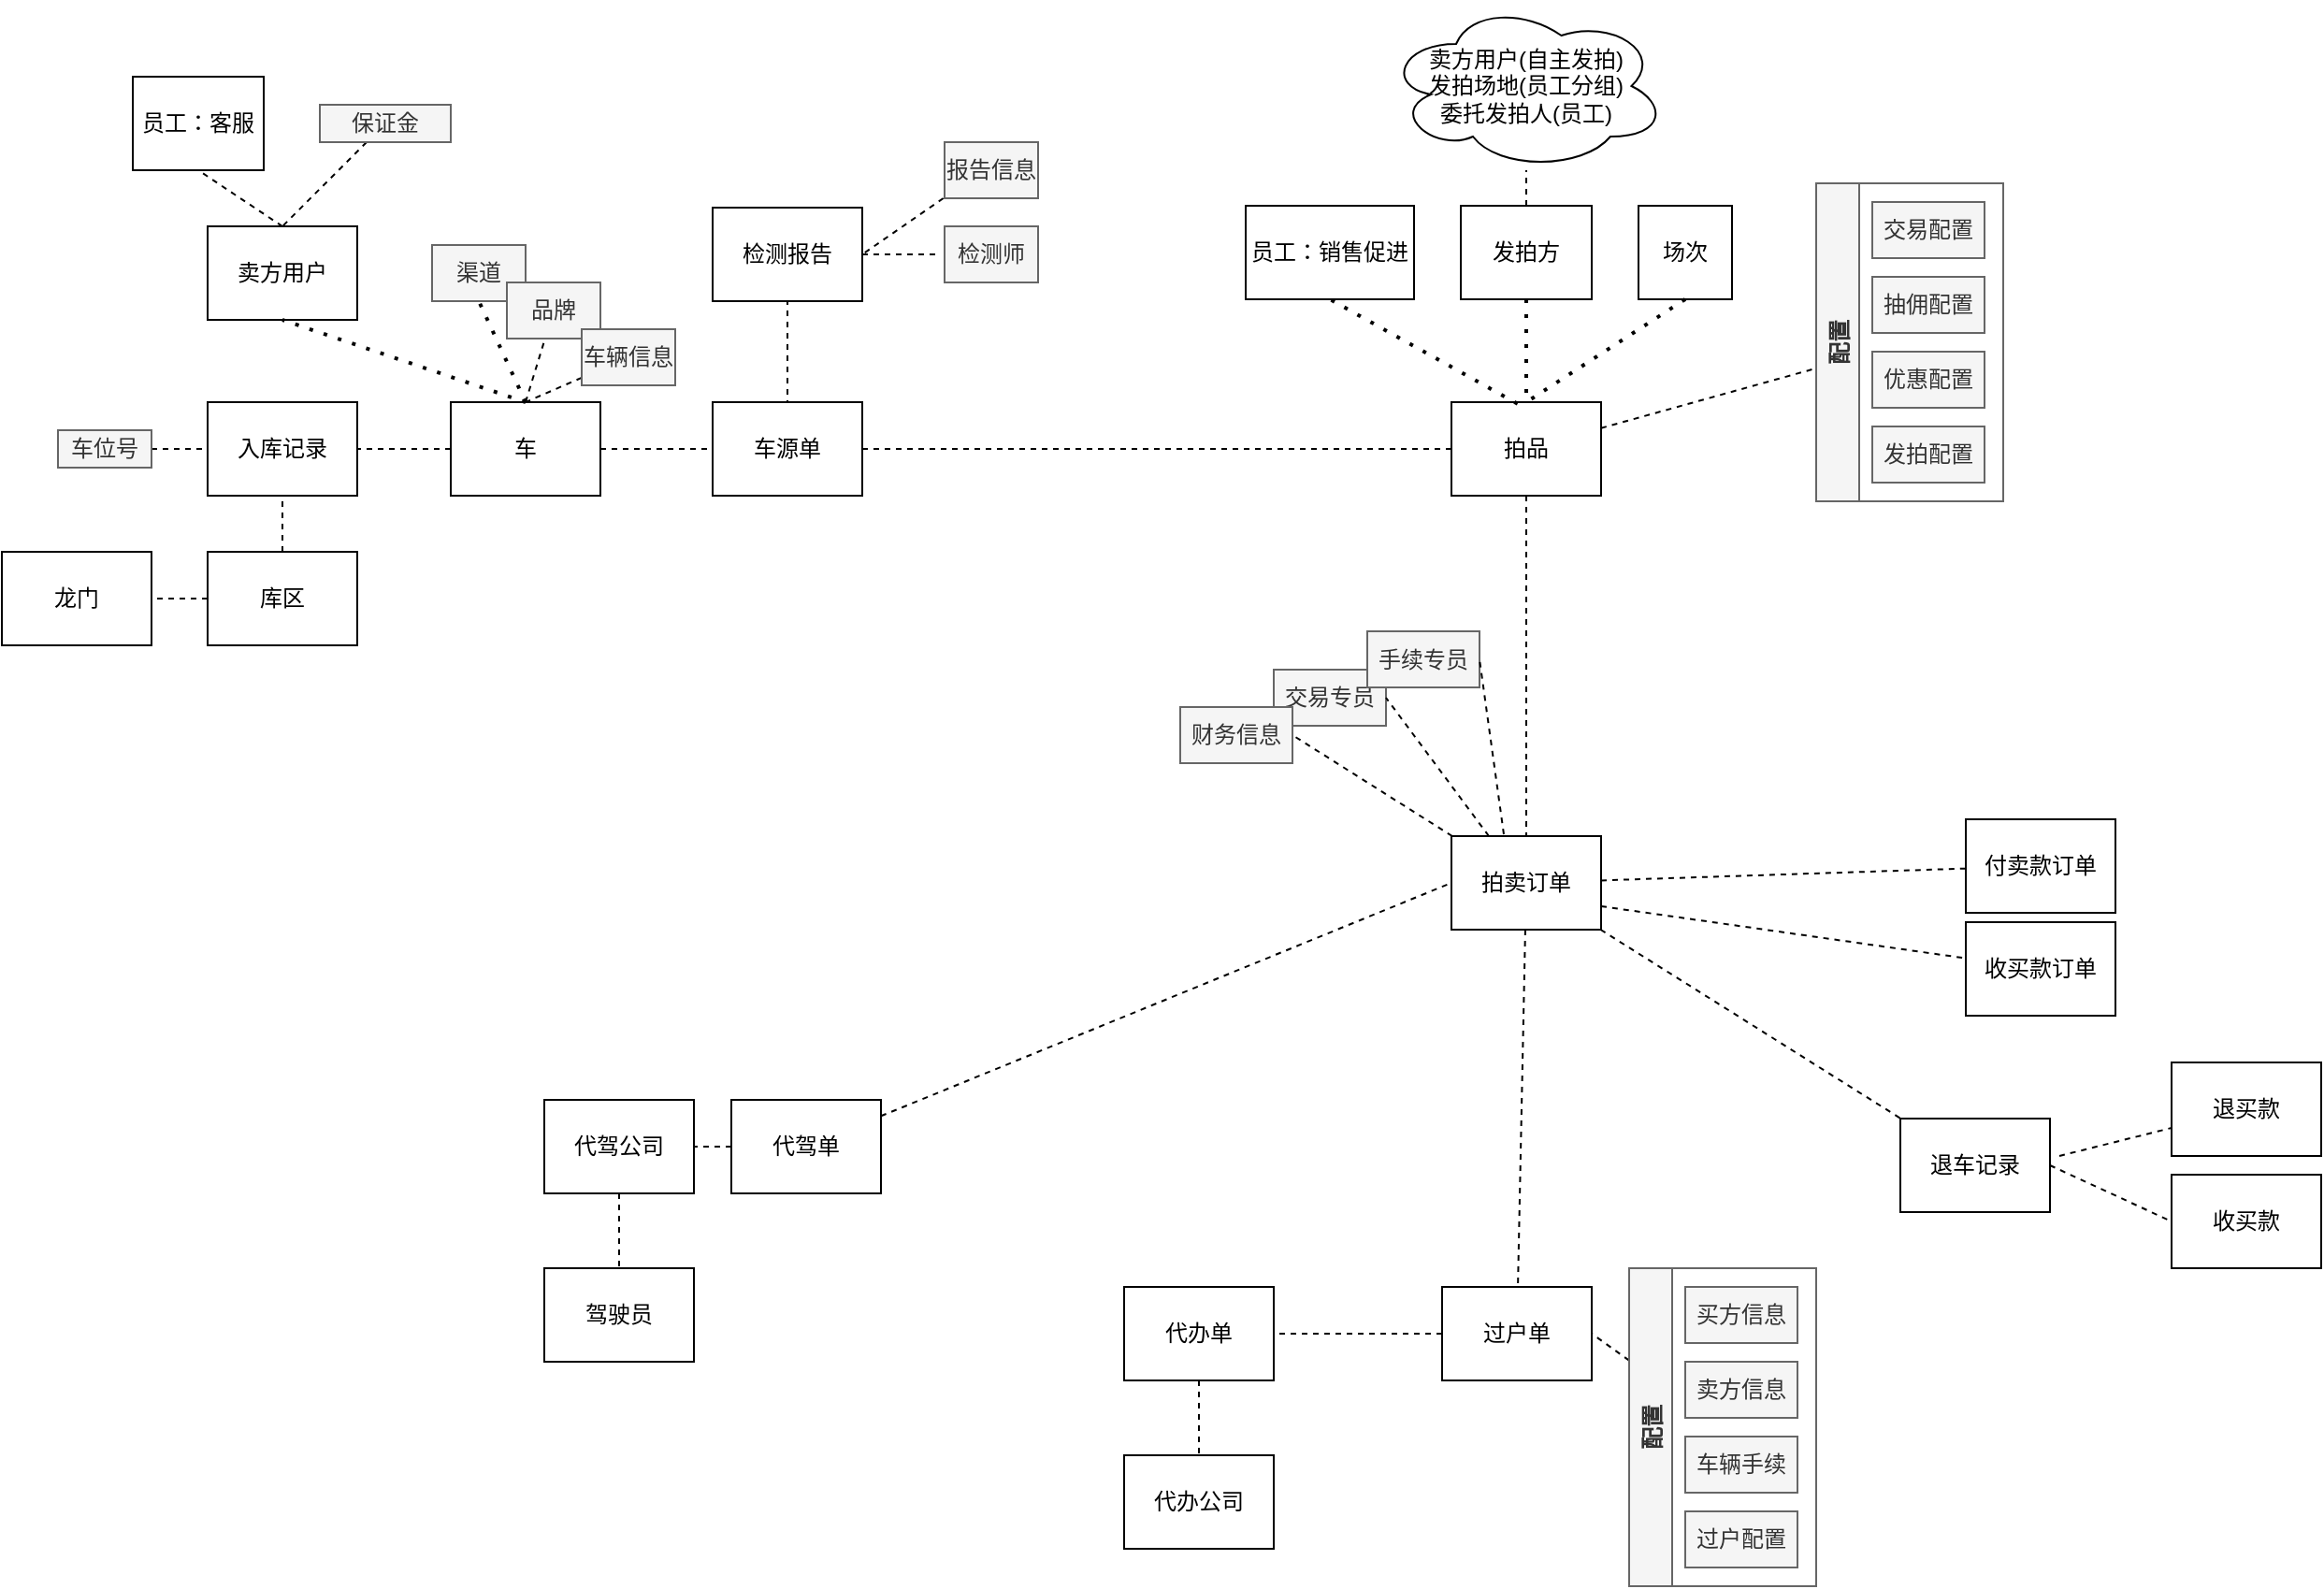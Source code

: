 <mxfile version="20.5.1" type="github" pages="2">
  <diagram id="MZgstgEHI41wEJuQShlg" name="v1">
    <mxGraphModel dx="2276" dy="1851" grid="1" gridSize="10" guides="1" tooltips="1" connect="1" arrows="1" fold="1" page="1" pageScale="1" pageWidth="850" pageHeight="1100" math="0" shadow="0">
      <root>
        <mxCell id="0" />
        <mxCell id="1" parent="0" />
        <mxCell id="3LmB61HGwC5Z7TOtdOWk-12" value="" style="edgeStyle=none;rounded=0;orthogonalLoop=1;jettySize=auto;html=1;dashed=1;endArrow=none;endFill=0;elbow=vertical;exitX=0.5;exitY=0;exitDx=0;exitDy=0;" parent="1" source="3LmB61HGwC5Z7TOtdOWk-1" target="3LmB61HGwC5Z7TOtdOWk-11" edge="1">
          <mxGeometry relative="1" as="geometry" />
        </mxCell>
        <mxCell id="3LmB61HGwC5Z7TOtdOWk-14" value="" style="edgeStyle=none;rounded=0;orthogonalLoop=1;jettySize=auto;html=1;dashed=1;endArrow=none;endFill=0;elbow=vertical;" parent="1" source="3LmB61HGwC5Z7TOtdOWk-1" target="3LmB61HGwC5Z7TOtdOWk-13" edge="1">
          <mxGeometry relative="1" as="geometry">
            <mxPoint x="-447.5" y="-828" as="targetPoint" />
          </mxGeometry>
        </mxCell>
        <mxCell id="IVeoa1xACLUWnAE98Y7i-79" style="edgeStyle=none;rounded=0;orthogonalLoop=1;jettySize=auto;html=1;entryX=1;entryY=0.5;entryDx=0;entryDy=0;dashed=1;endArrow=none;endFill=0;elbow=vertical;" parent="1" source="3LmB61HGwC5Z7TOtdOWk-1" target="IVeoa1xACLUWnAE98Y7i-69" edge="1">
          <mxGeometry relative="1" as="geometry" />
        </mxCell>
        <mxCell id="3LmB61HGwC5Z7TOtdOWk-1" value="车" style="rounded=0;whiteSpace=wrap;html=1;" parent="1" vertex="1">
          <mxGeometry x="-570" y="-853" width="80" height="50" as="geometry" />
        </mxCell>
        <mxCell id="3LmB61HGwC5Z7TOtdOWk-9" value="" style="rounded=0;orthogonalLoop=1;jettySize=auto;html=1;elbow=vertical;endArrow=none;endFill=0;dashed=1;exitX=0.5;exitY=0;exitDx=0;exitDy=0;entryX=0.5;entryY=1;entryDx=0;entryDy=0;" parent="1" source="3LmB61HGwC5Z7TOtdOWk-4" target="3LmB61HGwC5Z7TOtdOWk-8" edge="1">
          <mxGeometry relative="1" as="geometry" />
        </mxCell>
        <mxCell id="3LmB61HGwC5Z7TOtdOWk-4" value="卖方用户" style="rounded=0;whiteSpace=wrap;html=1;" parent="1" vertex="1">
          <mxGeometry x="-700" y="-947" width="80" height="50" as="geometry" />
        </mxCell>
        <mxCell id="3LmB61HGwC5Z7TOtdOWk-5" value="渠道" style="rounded=0;whiteSpace=wrap;html=1;fillColor=#f5f5f5;fontColor=#333333;strokeColor=#666666;" parent="1" vertex="1">
          <mxGeometry x="-580" y="-937" width="50" height="30" as="geometry" />
        </mxCell>
        <mxCell id="3LmB61HGwC5Z7TOtdOWk-6" value="" style="endArrow=none;dashed=1;html=1;dashPattern=1 3;strokeWidth=2;rounded=0;entryX=0.5;entryY=1;entryDx=0;entryDy=0;exitX=0.5;exitY=0;exitDx=0;exitDy=0;" parent="1" source="3LmB61HGwC5Z7TOtdOWk-1" target="3LmB61HGwC5Z7TOtdOWk-4" edge="1">
          <mxGeometry width="50" height="50" relative="1" as="geometry">
            <mxPoint x="-540" y="-827" as="sourcePoint" />
            <mxPoint x="-530" y="-867" as="targetPoint" />
          </mxGeometry>
        </mxCell>
        <mxCell id="3LmB61HGwC5Z7TOtdOWk-7" value="" style="endArrow=none;dashed=1;html=1;dashPattern=1 3;strokeWidth=2;rounded=0;entryX=0.5;entryY=1;entryDx=0;entryDy=0;exitX=0.5;exitY=0;exitDx=0;exitDy=0;" parent="1" source="3LmB61HGwC5Z7TOtdOWk-1" target="3LmB61HGwC5Z7TOtdOWk-5" edge="1">
          <mxGeometry width="50" height="50" relative="1" as="geometry">
            <mxPoint x="-533.571" y="-807" as="sourcePoint" />
            <mxPoint x="-555" y="-857" as="targetPoint" />
          </mxGeometry>
        </mxCell>
        <mxCell id="3LmB61HGwC5Z7TOtdOWk-8" value="员工：客服" style="rounded=0;whiteSpace=wrap;html=1;" parent="1" vertex="1">
          <mxGeometry x="-740" y="-1027" width="70" height="50" as="geometry" />
        </mxCell>
        <mxCell id="3LmB61HGwC5Z7TOtdOWk-11" value="品牌" style="rounded=0;whiteSpace=wrap;html=1;fillColor=#f5f5f5;fontColor=#333333;strokeColor=#666666;" parent="1" vertex="1">
          <mxGeometry x="-540" y="-917" width="50" height="30" as="geometry" />
        </mxCell>
        <mxCell id="IVeoa1xACLUWnAE98Y7i-3" style="edgeStyle=none;rounded=0;orthogonalLoop=1;jettySize=auto;html=1;exitX=0.5;exitY=1;exitDx=0;exitDy=0;dashed=1;endArrow=none;endFill=0;elbow=vertical;" parent="1" source="3LmB61HGwC5Z7TOtdOWk-13" target="IVeoa1xACLUWnAE98Y7i-2" edge="1">
          <mxGeometry relative="1" as="geometry" />
        </mxCell>
        <mxCell id="3LmB61HGwC5Z7TOtdOWk-13" value="车源单" style="whiteSpace=wrap;html=1;rounded=0;" parent="1" vertex="1">
          <mxGeometry x="-430" y="-853" width="80" height="50" as="geometry" />
        </mxCell>
        <mxCell id="IVeoa1xACLUWnAE98Y7i-8" value="" style="edgeStyle=none;rounded=0;orthogonalLoop=1;jettySize=auto;html=1;dashed=1;endArrow=none;endFill=0;elbow=vertical;" parent="1" source="IVeoa1xACLUWnAE98Y7i-2" edge="1">
          <mxGeometry relative="1" as="geometry">
            <mxPoint x="-310" y="-932" as="targetPoint" />
          </mxGeometry>
        </mxCell>
        <mxCell id="IVeoa1xACLUWnAE98Y7i-2" value="检测报告" style="rounded=0;whiteSpace=wrap;html=1;" parent="1" vertex="1">
          <mxGeometry x="-430" y="-957" width="80" height="50" as="geometry" />
        </mxCell>
        <mxCell id="IVeoa1xACLUWnAE98Y7i-7" value="检测师" style="rounded=0;whiteSpace=wrap;html=1;fillColor=#f5f5f5;fontColor=#333333;strokeColor=#666666;" parent="1" vertex="1">
          <mxGeometry x="-306" y="-947" width="50" height="30" as="geometry" />
        </mxCell>
        <mxCell id="IVeoa1xACLUWnAE98Y7i-27" style="edgeStyle=none;rounded=0;orthogonalLoop=1;jettySize=auto;html=1;dashed=1;endArrow=none;endFill=0;elbow=vertical;" parent="1" source="IVeoa1xACLUWnAE98Y7i-9" target="IVeoa1xACLUWnAE98Y7i-22" edge="1">
          <mxGeometry relative="1" as="geometry" />
        </mxCell>
        <mxCell id="IVeoa1xACLUWnAE98Y7i-35" value="" style="edgeStyle=none;rounded=0;orthogonalLoop=1;jettySize=auto;html=1;dashed=1;endArrow=none;endFill=0;elbow=vertical;" parent="1" source="IVeoa1xACLUWnAE98Y7i-9" target="IVeoa1xACLUWnAE98Y7i-28" edge="1">
          <mxGeometry relative="1" as="geometry" />
        </mxCell>
        <mxCell id="VSUDqif1kfy4bx-JaxdG-1" style="edgeStyle=none;rounded=0;orthogonalLoop=1;jettySize=auto;html=1;entryX=1;entryY=0.5;entryDx=0;entryDy=0;dashed=1;endArrow=none;endFill=0;elbow=vertical;" parent="1" source="IVeoa1xACLUWnAE98Y7i-9" target="3LmB61HGwC5Z7TOtdOWk-13" edge="1">
          <mxGeometry relative="1" as="geometry" />
        </mxCell>
        <mxCell id="IVeoa1xACLUWnAE98Y7i-9" value="拍品" style="whiteSpace=wrap;html=1;rounded=0;" parent="1" vertex="1">
          <mxGeometry x="-35" y="-853" width="80" height="50" as="geometry" />
        </mxCell>
        <mxCell id="IVeoa1xACLUWnAE98Y7i-11" value="员工：销售促进" style="rounded=0;whiteSpace=wrap;html=1;" parent="1" vertex="1">
          <mxGeometry x="-145" y="-958" width="90" height="50" as="geometry" />
        </mxCell>
        <mxCell id="IVeoa1xACLUWnAE98Y7i-13" value="" style="endArrow=none;dashed=1;html=1;dashPattern=1 3;strokeWidth=2;rounded=0;entryX=0.5;entryY=1;entryDx=0;entryDy=0;exitX=0.442;exitY=0.017;exitDx=0;exitDy=0;exitPerimeter=0;" parent="1" source="IVeoa1xACLUWnAE98Y7i-9" target="IVeoa1xACLUWnAE98Y7i-11" edge="1">
          <mxGeometry width="50" height="50" relative="1" as="geometry">
            <mxPoint x="-90" y="-868" as="sourcePoint" />
            <mxPoint x="-55" y="-918" as="targetPoint" />
          </mxGeometry>
        </mxCell>
        <mxCell id="IVeoa1xACLUWnAE98Y7i-15" value="" style="endArrow=none;dashed=1;html=1;dashPattern=1 3;strokeWidth=2;rounded=0;entryX=0.5;entryY=0;entryDx=0;entryDy=0;exitX=0.5;exitY=1;exitDx=0;exitDy=0;" parent="1" source="IVeoa1xACLUWnAE98Y7i-17" target="IVeoa1xACLUWnAE98Y7i-9" edge="1">
          <mxGeometry width="50" height="50" relative="1" as="geometry">
            <mxPoint x="95" y="-903" as="sourcePoint" />
            <mxPoint x="-80" y="-908" as="targetPoint" />
          </mxGeometry>
        </mxCell>
        <mxCell id="IVeoa1xACLUWnAE98Y7i-19" style="edgeStyle=none;rounded=0;orthogonalLoop=1;jettySize=auto;html=1;dashed=1;endArrow=none;endFill=0;elbow=vertical;" parent="1" source="IVeoa1xACLUWnAE98Y7i-17" target="IVeoa1xACLUWnAE98Y7i-18" edge="1">
          <mxGeometry relative="1" as="geometry">
            <mxPoint x="5" y="-968" as="targetPoint" />
          </mxGeometry>
        </mxCell>
        <mxCell id="IVeoa1xACLUWnAE98Y7i-17" value="发拍方" style="rounded=0;whiteSpace=wrap;html=1;" parent="1" vertex="1">
          <mxGeometry x="-30" y="-958" width="70" height="50" as="geometry" />
        </mxCell>
        <mxCell id="IVeoa1xACLUWnAE98Y7i-18" value="&lt;div&gt;卖方用户(自主发拍)&lt;/div&gt;&lt;div&gt;发拍场地(员工分组)&lt;/div&gt;&lt;div&gt;委托发拍人(员工)&lt;br&gt;&lt;/div&gt;" style="ellipse;shape=cloud;whiteSpace=wrap;html=1;" parent="1" vertex="1">
          <mxGeometry x="-70" y="-1067" width="150" height="90" as="geometry" />
        </mxCell>
        <mxCell id="IVeoa1xACLUWnAE98Y7i-20" value="场次" style="rounded=0;whiteSpace=wrap;html=1;" parent="1" vertex="1">
          <mxGeometry x="65" y="-958" width="50" height="50" as="geometry" />
        </mxCell>
        <mxCell id="IVeoa1xACLUWnAE98Y7i-21" value="" style="endArrow=none;dashed=1;html=1;dashPattern=1 3;strokeWidth=2;rounded=0;entryX=0.5;entryY=0;entryDx=0;entryDy=0;exitX=0.5;exitY=1;exitDx=0;exitDy=0;" parent="1" source="IVeoa1xACLUWnAE98Y7i-20" target="IVeoa1xACLUWnAE98Y7i-9" edge="1">
          <mxGeometry width="50" height="50" relative="1" as="geometry">
            <mxPoint x="15" y="-908" as="sourcePoint" />
            <mxPoint x="15" y="-858" as="targetPoint" />
          </mxGeometry>
        </mxCell>
        <mxCell id="IVeoa1xACLUWnAE98Y7i-22" value="配置" style="swimlane;horizontal=0;fillColor=#f5f5f5;fontColor=#333333;strokeColor=#666666;" parent="1" vertex="1">
          <mxGeometry x="160" y="-970" width="100" height="170" as="geometry" />
        </mxCell>
        <mxCell id="IVeoa1xACLUWnAE98Y7i-24" value="交易配置" style="whiteSpace=wrap;html=1;fillColor=#f5f5f5;fontColor=#333333;strokeColor=#666666;" parent="IVeoa1xACLUWnAE98Y7i-22" vertex="1">
          <mxGeometry x="30" y="10" width="60" height="30" as="geometry" />
        </mxCell>
        <mxCell id="IVeoa1xACLUWnAE98Y7i-25" value="抽佣配置" style="whiteSpace=wrap;html=1;fillColor=#f5f5f5;fontColor=#333333;strokeColor=#666666;" parent="IVeoa1xACLUWnAE98Y7i-22" vertex="1">
          <mxGeometry x="30" y="50" width="60" height="30" as="geometry" />
        </mxCell>
        <mxCell id="IVeoa1xACLUWnAE98Y7i-26" value="优惠配置" style="whiteSpace=wrap;html=1;fillColor=#f5f5f5;fontColor=#333333;strokeColor=#666666;" parent="IVeoa1xACLUWnAE98Y7i-22" vertex="1">
          <mxGeometry x="30" y="90" width="60" height="30" as="geometry" />
        </mxCell>
        <mxCell id="IVeoa1xACLUWnAE98Y7i-23" value="发拍配置" style="whiteSpace=wrap;html=1;fillColor=#f5f5f5;fontColor=#333333;strokeColor=#666666;" parent="IVeoa1xACLUWnAE98Y7i-22" vertex="1">
          <mxGeometry x="30" y="130" width="60" height="30" as="geometry" />
        </mxCell>
        <mxCell id="IVeoa1xACLUWnAE98Y7i-39" value="" style="edgeStyle=none;rounded=0;orthogonalLoop=1;jettySize=auto;html=1;dashed=1;endArrow=none;endFill=0;elbow=vertical;exitX=1;exitY=0.75;exitDx=0;exitDy=0;" parent="1" source="IVeoa1xACLUWnAE98Y7i-28" target="IVeoa1xACLUWnAE98Y7i-38" edge="1">
          <mxGeometry relative="1" as="geometry" />
        </mxCell>
        <mxCell id="IVeoa1xACLUWnAE98Y7i-44" style="edgeStyle=none;rounded=0;orthogonalLoop=1;jettySize=auto;html=1;dashed=1;endArrow=none;endFill=0;elbow=vertical;" parent="1" source="IVeoa1xACLUWnAE98Y7i-28" target="IVeoa1xACLUWnAE98Y7i-41" edge="1">
          <mxGeometry relative="1" as="geometry" />
        </mxCell>
        <mxCell id="IVeoa1xACLUWnAE98Y7i-46" value="" style="edgeStyle=none;rounded=0;orthogonalLoop=1;jettySize=auto;html=1;dashed=1;endArrow=none;endFill=0;elbow=vertical;" parent="1" source="IVeoa1xACLUWnAE98Y7i-28" target="IVeoa1xACLUWnAE98Y7i-45" edge="1">
          <mxGeometry relative="1" as="geometry" />
        </mxCell>
        <mxCell id="VSUDqif1kfy4bx-JaxdG-11" value="" style="edgeStyle=none;rounded=0;orthogonalLoop=1;jettySize=auto;html=1;dashed=1;endArrow=none;endFill=0;elbow=vertical;" parent="1" source="IVeoa1xACLUWnAE98Y7i-28" target="VSUDqif1kfy4bx-JaxdG-10" edge="1">
          <mxGeometry relative="1" as="geometry" />
        </mxCell>
        <mxCell id="VSUDqif1kfy4bx-JaxdG-25" style="edgeStyle=none;rounded=0;orthogonalLoop=1;jettySize=auto;html=1;entryX=1;entryY=0.5;entryDx=0;entryDy=0;dashed=1;endArrow=none;endFill=0;elbow=vertical;" parent="1" source="IVeoa1xACLUWnAE98Y7i-28" target="VSUDqif1kfy4bx-JaxdG-24" edge="1">
          <mxGeometry relative="1" as="geometry" />
        </mxCell>
        <mxCell id="IVeoa1xACLUWnAE98Y7i-28" value="拍卖订单" style="whiteSpace=wrap;html=1;rounded=0;" parent="1" vertex="1">
          <mxGeometry x="-35" y="-621" width="80" height="50" as="geometry" />
        </mxCell>
        <mxCell id="IVeoa1xACLUWnAE98Y7i-29" value="交易专员" style="rounded=0;whiteSpace=wrap;html=1;fillColor=#f5f5f5;fontColor=#333333;strokeColor=#666666;" parent="1" vertex="1">
          <mxGeometry x="-130" y="-710" width="60" height="30" as="geometry" />
        </mxCell>
        <mxCell id="IVeoa1xACLUWnAE98Y7i-30" value="手续专员" style="rounded=0;whiteSpace=wrap;html=1;fillColor=#f5f5f5;fontColor=#333333;strokeColor=#666666;" parent="1" vertex="1">
          <mxGeometry x="-80" y="-730.5" width="60" height="30" as="geometry" />
        </mxCell>
        <mxCell id="IVeoa1xACLUWnAE98Y7i-33" style="edgeStyle=none;rounded=0;orthogonalLoop=1;jettySize=auto;html=1;dashed=1;endArrow=none;endFill=0;elbow=vertical;entryX=1;entryY=0.5;entryDx=0;entryDy=0;exitX=0.25;exitY=0;exitDx=0;exitDy=0;" parent="1" source="IVeoa1xACLUWnAE98Y7i-28" target="IVeoa1xACLUWnAE98Y7i-29" edge="1">
          <mxGeometry relative="1" as="geometry">
            <mxPoint x="-110" y="-606.42" as="sourcePoint" />
            <mxPoint x="10" y="-606.42" as="targetPoint" />
          </mxGeometry>
        </mxCell>
        <mxCell id="IVeoa1xACLUWnAE98Y7i-34" style="edgeStyle=none;rounded=0;orthogonalLoop=1;jettySize=auto;html=1;dashed=1;endArrow=none;endFill=0;elbow=vertical;entryX=1;entryY=0.5;entryDx=0;entryDy=0;exitX=0.35;exitY=-0.02;exitDx=0;exitDy=0;exitPerimeter=0;" parent="1" source="IVeoa1xACLUWnAE98Y7i-28" target="IVeoa1xACLUWnAE98Y7i-30" edge="1">
          <mxGeometry relative="1" as="geometry">
            <mxPoint x="5" y="-576" as="sourcePoint" />
            <mxPoint x="25" y="-596" as="targetPoint" />
          </mxGeometry>
        </mxCell>
        <mxCell id="IVeoa1xACLUWnAE98Y7i-38" value="收买款订单" style="whiteSpace=wrap;html=1;rounded=0;" parent="1" vertex="1">
          <mxGeometry x="240" y="-575" width="80" height="50" as="geometry" />
        </mxCell>
        <mxCell id="IVeoa1xACLUWnAE98Y7i-41" value="付卖款订单" style="whiteSpace=wrap;html=1;rounded=0;" parent="1" vertex="1">
          <mxGeometry x="240" y="-630" width="80" height="50" as="geometry" />
        </mxCell>
        <mxCell id="IVeoa1xACLUWnAE98Y7i-43" style="edgeStyle=none;rounded=0;orthogonalLoop=1;jettySize=auto;html=1;entryX=0.5;entryY=0;entryDx=0;entryDy=0;dashed=1;endArrow=none;endFill=0;elbow=vertical;" parent="1" source="IVeoa1xACLUWnAE98Y7i-42" target="3LmB61HGwC5Z7TOtdOWk-4" edge="1">
          <mxGeometry relative="1" as="geometry" />
        </mxCell>
        <mxCell id="IVeoa1xACLUWnAE98Y7i-42" value="保证金" style="rounded=0;whiteSpace=wrap;html=1;fillColor=#f5f5f5;fontColor=#333333;strokeColor=#666666;" parent="1" vertex="1">
          <mxGeometry x="-640" y="-1012" width="70" height="20" as="geometry" />
        </mxCell>
        <mxCell id="IVeoa1xACLUWnAE98Y7i-72" style="edgeStyle=none;rounded=0;orthogonalLoop=1;jettySize=auto;html=1;dashed=1;endArrow=none;endFill=0;elbow=vertical;" parent="1" source="IVeoa1xACLUWnAE98Y7i-45" target="IVeoa1xACLUWnAE98Y7i-71" edge="1">
          <mxGeometry relative="1" as="geometry" />
        </mxCell>
        <mxCell id="IVeoa1xACLUWnAE98Y7i-45" value="过户单" style="whiteSpace=wrap;html=1;rounded=0;" parent="1" vertex="1">
          <mxGeometry x="-40" y="-380" width="80" height="50" as="geometry" />
        </mxCell>
        <mxCell id="IVeoa1xACLUWnAE98Y7i-50" style="edgeStyle=none;rounded=0;orthogonalLoop=1;jettySize=auto;html=1;entryX=1;entryY=0.5;entryDx=0;entryDy=0;dashed=1;endArrow=none;endFill=0;elbow=vertical;" parent="1" source="IVeoa1xACLUWnAE98Y7i-57" target="IVeoa1xACLUWnAE98Y7i-45" edge="1">
          <mxGeometry relative="1" as="geometry">
            <mxPoint x="10" y="-347.5" as="sourcePoint" />
          </mxGeometry>
        </mxCell>
        <mxCell id="IVeoa1xACLUWnAE98Y7i-57" value="配置" style="swimlane;horizontal=0;fillColor=#f5f5f5;fontColor=#333333;strokeColor=#666666;" parent="1" vertex="1">
          <mxGeometry x="60" y="-390" width="100" height="170" as="geometry" />
        </mxCell>
        <mxCell id="IVeoa1xACLUWnAE98Y7i-58" value="买方信息" style="whiteSpace=wrap;html=1;fillColor=#f5f5f5;fontColor=#333333;strokeColor=#666666;" parent="IVeoa1xACLUWnAE98Y7i-57" vertex="1">
          <mxGeometry x="30" y="10" width="60" height="30" as="geometry" />
        </mxCell>
        <mxCell id="IVeoa1xACLUWnAE98Y7i-63" value="卖方信息" style="whiteSpace=wrap;html=1;fillColor=#f5f5f5;fontColor=#333333;strokeColor=#666666;" parent="IVeoa1xACLUWnAE98Y7i-57" vertex="1">
          <mxGeometry x="30" y="50" width="60" height="30" as="geometry" />
        </mxCell>
        <mxCell id="IVeoa1xACLUWnAE98Y7i-64" value="车辆手续" style="whiteSpace=wrap;html=1;fillColor=#f5f5f5;fontColor=#333333;strokeColor=#666666;" parent="IVeoa1xACLUWnAE98Y7i-57" vertex="1">
          <mxGeometry x="30" y="90" width="60" height="30" as="geometry" />
        </mxCell>
        <mxCell id="IVeoa1xACLUWnAE98Y7i-66" value="过户配置" style="whiteSpace=wrap;html=1;fillColor=#f5f5f5;fontColor=#333333;strokeColor=#666666;" parent="IVeoa1xACLUWnAE98Y7i-57" vertex="1">
          <mxGeometry x="30" y="130" width="60" height="30" as="geometry" />
        </mxCell>
        <mxCell id="IVeoa1xACLUWnAE98Y7i-68" style="rounded=0;orthogonalLoop=1;jettySize=auto;html=1;dashed=1;endArrow=none;endFill=0;elbow=vertical;entryX=0;entryY=0.5;entryDx=0;entryDy=0;" parent="1" source="IVeoa1xACLUWnAE98Y7i-67" target="IVeoa1xACLUWnAE98Y7i-28" edge="1">
          <mxGeometry relative="1" as="geometry">
            <mxPoint x="-90" y="-596" as="targetPoint" />
          </mxGeometry>
        </mxCell>
        <mxCell id="IVeoa1xACLUWnAE98Y7i-74" style="edgeStyle=none;rounded=0;orthogonalLoop=1;jettySize=auto;html=1;dashed=1;endArrow=none;endFill=0;elbow=vertical;" parent="1" source="IVeoa1xACLUWnAE98Y7i-67" target="IVeoa1xACLUWnAE98Y7i-73" edge="1">
          <mxGeometry relative="1" as="geometry" />
        </mxCell>
        <mxCell id="IVeoa1xACLUWnAE98Y7i-67" value="代驾单" style="whiteSpace=wrap;html=1;rounded=0;" parent="1" vertex="1">
          <mxGeometry x="-420" y="-480" width="80" height="50" as="geometry" />
        </mxCell>
        <mxCell id="IVeoa1xACLUWnAE98Y7i-69" value="入库记录" style="whiteSpace=wrap;html=1;rounded=0;" parent="1" vertex="1">
          <mxGeometry x="-700" y="-853" width="80" height="50" as="geometry" />
        </mxCell>
        <mxCell id="IVeoa1xACLUWnAE98Y7i-85" value="" style="edgeStyle=none;rounded=0;orthogonalLoop=1;jettySize=auto;html=1;dashed=1;endArrow=none;endFill=0;elbow=vertical;" parent="1" source="IVeoa1xACLUWnAE98Y7i-71" target="IVeoa1xACLUWnAE98Y7i-84" edge="1">
          <mxGeometry relative="1" as="geometry" />
        </mxCell>
        <mxCell id="IVeoa1xACLUWnAE98Y7i-71" value="代办单" style="whiteSpace=wrap;html=1;rounded=0;" parent="1" vertex="1">
          <mxGeometry x="-210" y="-380" width="80" height="50" as="geometry" />
        </mxCell>
        <mxCell id="IVeoa1xACLUWnAE98Y7i-78" value="" style="edgeStyle=none;rounded=0;orthogonalLoop=1;jettySize=auto;html=1;dashed=1;endArrow=none;endFill=0;elbow=vertical;exitX=0.5;exitY=1;exitDx=0;exitDy=0;" parent="1" source="IVeoa1xACLUWnAE98Y7i-73" target="IVeoa1xACLUWnAE98Y7i-77" edge="1">
          <mxGeometry relative="1" as="geometry">
            <mxPoint x="-480" y="-409" as="sourcePoint" />
          </mxGeometry>
        </mxCell>
        <mxCell id="IVeoa1xACLUWnAE98Y7i-73" value="代驾公司" style="whiteSpace=wrap;html=1;rounded=0;" parent="1" vertex="1">
          <mxGeometry x="-520" y="-480" width="80" height="50" as="geometry" />
        </mxCell>
        <mxCell id="IVeoa1xACLUWnAE98Y7i-77" value="驾驶员" style="whiteSpace=wrap;html=1;rounded=0;" parent="1" vertex="1">
          <mxGeometry x="-520" y="-390" width="80" height="50" as="geometry" />
        </mxCell>
        <mxCell id="IVeoa1xACLUWnAE98Y7i-81" style="edgeStyle=none;rounded=0;orthogonalLoop=1;jettySize=auto;html=1;entryX=0.5;entryY=1;entryDx=0;entryDy=0;dashed=1;endArrow=none;endFill=0;elbow=vertical;" parent="1" source="IVeoa1xACLUWnAE98Y7i-80" target="IVeoa1xACLUWnAE98Y7i-69" edge="1">
          <mxGeometry relative="1" as="geometry" />
        </mxCell>
        <mxCell id="IVeoa1xACLUWnAE98Y7i-92" value="" style="edgeStyle=none;rounded=0;orthogonalLoop=1;jettySize=auto;html=1;dashed=1;endArrow=none;endFill=0;elbow=vertical;" parent="1" source="IVeoa1xACLUWnAE98Y7i-80" target="IVeoa1xACLUWnAE98Y7i-91" edge="1">
          <mxGeometry relative="1" as="geometry" />
        </mxCell>
        <mxCell id="IVeoa1xACLUWnAE98Y7i-80" value="库区" style="whiteSpace=wrap;html=1;rounded=0;" parent="1" vertex="1">
          <mxGeometry x="-700" y="-773" width="80" height="50" as="geometry" />
        </mxCell>
        <mxCell id="IVeoa1xACLUWnAE98Y7i-84" value="代办公司" style="whiteSpace=wrap;html=1;rounded=0;" parent="1" vertex="1">
          <mxGeometry x="-210" y="-290" width="80" height="50" as="geometry" />
        </mxCell>
        <mxCell id="IVeoa1xACLUWnAE98Y7i-89" style="edgeStyle=none;rounded=0;orthogonalLoop=1;jettySize=auto;html=1;entryX=0;entryY=0.5;entryDx=0;entryDy=0;dashed=1;endArrow=none;endFill=0;elbow=vertical;" parent="1" source="IVeoa1xACLUWnAE98Y7i-87" target="IVeoa1xACLUWnAE98Y7i-69" edge="1">
          <mxGeometry relative="1" as="geometry" />
        </mxCell>
        <mxCell id="IVeoa1xACLUWnAE98Y7i-87" value="车位号" style="rounded=0;whiteSpace=wrap;html=1;fillColor=#f5f5f5;fontColor=#333333;strokeColor=#666666;" parent="1" vertex="1">
          <mxGeometry x="-780" y="-838" width="50" height="20" as="geometry" />
        </mxCell>
        <mxCell id="IVeoa1xACLUWnAE98Y7i-90" style="edgeStyle=none;rounded=0;orthogonalLoop=1;jettySize=auto;html=1;exitX=0.5;exitY=0;exitDx=0;exitDy=0;dashed=1;endArrow=none;endFill=0;elbow=vertical;" parent="1" source="IVeoa1xACLUWnAE98Y7i-87" target="IVeoa1xACLUWnAE98Y7i-87" edge="1">
          <mxGeometry relative="1" as="geometry" />
        </mxCell>
        <mxCell id="IVeoa1xACLUWnAE98Y7i-91" value="龙门" style="whiteSpace=wrap;html=1;rounded=0;" parent="1" vertex="1">
          <mxGeometry x="-810" y="-773" width="80" height="50" as="geometry" />
        </mxCell>
        <mxCell id="IVeoa1xACLUWnAE98Y7i-96" style="edgeStyle=none;rounded=0;orthogonalLoop=1;jettySize=auto;html=1;entryX=1;entryY=0.5;entryDx=0;entryDy=0;dashed=1;endArrow=none;endFill=0;elbow=vertical;" parent="1" target="IVeoa1xACLUWnAE98Y7i-2" edge="1">
          <mxGeometry relative="1" as="geometry">
            <mxPoint x="-306.667" y="-962" as="sourcePoint" />
          </mxGeometry>
        </mxCell>
        <mxCell id="IVeoa1xACLUWnAE98Y7i-95" value="报告信息" style="rounded=0;whiteSpace=wrap;html=1;fillColor=#f5f5f5;fontColor=#333333;strokeColor=#666666;" parent="1" vertex="1">
          <mxGeometry x="-306" y="-992" width="50" height="30" as="geometry" />
        </mxCell>
        <mxCell id="IVeoa1xACLUWnAE98Y7i-98" style="edgeStyle=none;rounded=0;orthogonalLoop=1;jettySize=auto;html=1;entryX=0.5;entryY=0;entryDx=0;entryDy=0;dashed=1;endArrow=none;endFill=0;elbow=vertical;" parent="1" source="IVeoa1xACLUWnAE98Y7i-97" target="3LmB61HGwC5Z7TOtdOWk-1" edge="1">
          <mxGeometry relative="1" as="geometry" />
        </mxCell>
        <mxCell id="IVeoa1xACLUWnAE98Y7i-97" value="车辆信息" style="rounded=0;whiteSpace=wrap;html=1;fillColor=#f5f5f5;fontColor=#333333;strokeColor=#666666;" parent="1" vertex="1">
          <mxGeometry x="-500" y="-892" width="50" height="30" as="geometry" />
        </mxCell>
        <mxCell id="VSUDqif1kfy4bx-JaxdG-13" value="" style="rounded=0;orthogonalLoop=1;jettySize=auto;html=1;dashed=1;endArrow=none;endFill=0;elbow=vertical;" parent="1" target="VSUDqif1kfy4bx-JaxdG-12" edge="1">
          <mxGeometry relative="1" as="geometry">
            <mxPoint x="290" y="-450" as="sourcePoint" />
          </mxGeometry>
        </mxCell>
        <mxCell id="VSUDqif1kfy4bx-JaxdG-15" style="rounded=0;orthogonalLoop=1;jettySize=auto;html=1;entryX=0;entryY=0.5;entryDx=0;entryDy=0;dashed=1;endArrow=none;endFill=0;elbow=vertical;exitX=1;exitY=0.5;exitDx=0;exitDy=0;" parent="1" source="VSUDqif1kfy4bx-JaxdG-10" target="VSUDqif1kfy4bx-JaxdG-14" edge="1">
          <mxGeometry relative="1" as="geometry" />
        </mxCell>
        <mxCell id="VSUDqif1kfy4bx-JaxdG-10" value="退车记录" style="whiteSpace=wrap;html=1;rounded=0;" parent="1" vertex="1">
          <mxGeometry x="205" y="-470" width="80" height="50" as="geometry" />
        </mxCell>
        <mxCell id="VSUDqif1kfy4bx-JaxdG-12" value="退买款" style="whiteSpace=wrap;html=1;rounded=0;" parent="1" vertex="1">
          <mxGeometry x="350" y="-500" width="80" height="50" as="geometry" />
        </mxCell>
        <mxCell id="VSUDqif1kfy4bx-JaxdG-14" value="收买款" style="whiteSpace=wrap;html=1;rounded=0;" parent="1" vertex="1">
          <mxGeometry x="350" y="-440" width="80" height="50" as="geometry" />
        </mxCell>
        <mxCell id="VSUDqif1kfy4bx-JaxdG-24" value="财务信息" style="rounded=0;whiteSpace=wrap;html=1;fillColor=#f5f5f5;fontColor=#333333;strokeColor=#666666;" parent="1" vertex="1">
          <mxGeometry x="-180" y="-690" width="60" height="30" as="geometry" />
        </mxCell>
      </root>
    </mxGraphModel>
  </diagram>
  <diagram id="urhGQGtPc03luxcAeGUy" name="v2">
    <mxGraphModel dx="2276" dy="1892" grid="1" gridSize="10" guides="1" tooltips="1" connect="1" arrows="1" fold="1" page="1" pageScale="1" pageWidth="850" pageHeight="1100" math="0" shadow="0">
      <root>
        <mxCell id="0" />
        <mxCell id="1" parent="0" />
        <mxCell id="T1lKw8o0eImTzPAn4nEn-7" value="过户领域" style="swimlane;" vertex="1" parent="1">
          <mxGeometry x="-555" y="890" width="650" height="510" as="geometry" />
        </mxCell>
        <mxCell id="5i-Ls53p3-2NZg7EiYOb-49" value="过户单" style="whiteSpace=wrap;html=1;rounded=0;" parent="T1lKw8o0eImTzPAn4nEn-7" vertex="1">
          <mxGeometry x="80" y="180" width="80" height="50" as="geometry" />
        </mxCell>
        <mxCell id="5i-Ls53p3-2NZg7EiYOb-50" style="edgeStyle=none;rounded=0;orthogonalLoop=1;jettySize=auto;html=1;entryX=1;entryY=0.5;entryDx=0;entryDy=0;dashed=1;endArrow=none;endFill=0;elbow=vertical;" parent="T1lKw8o0eImTzPAn4nEn-7" target="5i-Ls53p3-2NZg7EiYOb-49" edge="1">
          <mxGeometry relative="1" as="geometry">
            <mxPoint x="210" y="205" as="sourcePoint" />
          </mxGeometry>
        </mxCell>
        <mxCell id="5i-Ls53p3-2NZg7EiYOb-53" value="卖方信息" style="whiteSpace=wrap;html=1;fillColor=#f5f5f5;fontColor=#333333;strokeColor=#666666;" parent="T1lKw8o0eImTzPAn4nEn-7" vertex="1">
          <mxGeometry x="240" y="170" width="60" height="30" as="geometry" />
        </mxCell>
        <mxCell id="5i-Ls53p3-2NZg7EiYOb-54" value="车辆手续" style="whiteSpace=wrap;html=1;fillColor=#f5f5f5;fontColor=#333333;strokeColor=#666666;" parent="T1lKw8o0eImTzPAn4nEn-7" vertex="1">
          <mxGeometry x="240" y="210" width="60" height="30" as="geometry" />
        </mxCell>
        <mxCell id="5i-Ls53p3-2NZg7EiYOb-55" value="过户配置" style="whiteSpace=wrap;html=1;fillColor=#f5f5f5;fontColor=#333333;strokeColor=#666666;" parent="T1lKw8o0eImTzPAn4nEn-7" vertex="1">
          <mxGeometry x="240" y="250" width="60" height="30" as="geometry" />
        </mxCell>
        <mxCell id="5i-Ls53p3-2NZg7EiYOb-51" value="配置" style="swimlane;horizontal=0;fillColor=#f5f5f5;fontColor=#333333;strokeColor=#666666;" parent="T1lKw8o0eImTzPAn4nEn-7" vertex="1">
          <mxGeometry x="210" y="120" width="100" height="170" as="geometry" />
        </mxCell>
        <mxCell id="5i-Ls53p3-2NZg7EiYOb-52" value="买方信息" style="whiteSpace=wrap;html=1;fillColor=#f5f5f5;fontColor=#333333;strokeColor=#666666;" parent="5i-Ls53p3-2NZg7EiYOb-51" vertex="1">
          <mxGeometry x="30" y="10" width="60" height="30" as="geometry" />
        </mxCell>
        <mxCell id="T1lKw8o0eImTzPAn4nEn-8" value="代驾领域" style="swimlane;" vertex="1" parent="1">
          <mxGeometry x="-790" y="110" width="510" height="410" as="geometry" />
        </mxCell>
        <mxCell id="5i-Ls53p3-2NZg7EiYOb-58" value="代驾单" style="whiteSpace=wrap;html=1;rounded=0;" parent="T1lKw8o0eImTzPAn4nEn-8" vertex="1">
          <mxGeometry x="260" y="90" width="80" height="50" as="geometry" />
        </mxCell>
        <mxCell id="5i-Ls53p3-2NZg7EiYOb-63" value="代驾公司" style="whiteSpace=wrap;html=1;rounded=0;" parent="T1lKw8o0eImTzPAn4nEn-8" vertex="1">
          <mxGeometry x="90" y="90" width="80" height="50" as="geometry" />
        </mxCell>
        <mxCell id="5i-Ls53p3-2NZg7EiYOb-57" style="edgeStyle=none;rounded=0;orthogonalLoop=1;jettySize=auto;html=1;dashed=1;endArrow=none;endFill=0;elbow=vertical;" parent="T1lKw8o0eImTzPAn4nEn-8" source="5i-Ls53p3-2NZg7EiYOb-58" target="5i-Ls53p3-2NZg7EiYOb-63" edge="1">
          <mxGeometry relative="1" as="geometry" />
        </mxCell>
        <mxCell id="5i-Ls53p3-2NZg7EiYOb-64" value="驾驶员" style="whiteSpace=wrap;html=1;rounded=0;" parent="T1lKw8o0eImTzPAn4nEn-8" vertex="1">
          <mxGeometry x="90" y="186" width="80" height="50" as="geometry" />
        </mxCell>
        <mxCell id="5i-Ls53p3-2NZg7EiYOb-62" value="" style="edgeStyle=none;rounded=0;orthogonalLoop=1;jettySize=auto;html=1;dashed=1;endArrow=none;endFill=0;elbow=vertical;exitX=0.5;exitY=1;exitDx=0;exitDy=0;" parent="T1lKw8o0eImTzPAn4nEn-8" source="5i-Ls53p3-2NZg7EiYOb-63" target="5i-Ls53p3-2NZg7EiYOb-64" edge="1">
          <mxGeometry relative="1" as="geometry">
            <mxPoint x="130" y="302" as="sourcePoint" />
          </mxGeometry>
        </mxCell>
        <mxCell id="T1lKw8o0eImTzPAn4nEn-9" value="代办领域" style="swimlane;" vertex="1" parent="1">
          <mxGeometry x="-260" y="110" width="420" height="420" as="geometry" />
        </mxCell>
        <mxCell id="5i-Ls53p3-2NZg7EiYOb-61" value="代办单" style="whiteSpace=wrap;html=1;rounded=0;" parent="T1lKw8o0eImTzPAn4nEn-9" vertex="1">
          <mxGeometry x="55" y="80" width="80" height="50" as="geometry" />
        </mxCell>
        <mxCell id="5i-Ls53p3-2NZg7EiYOb-68" value="代办公司" style="whiteSpace=wrap;html=1;rounded=0;" parent="T1lKw8o0eImTzPAn4nEn-9" vertex="1">
          <mxGeometry x="55" y="170" width="80" height="50" as="geometry" />
        </mxCell>
        <mxCell id="5i-Ls53p3-2NZg7EiYOb-60" value="" style="edgeStyle=none;rounded=0;orthogonalLoop=1;jettySize=auto;html=1;dashed=1;endArrow=none;endFill=0;elbow=vertical;" parent="T1lKw8o0eImTzPAn4nEn-9" source="5i-Ls53p3-2NZg7EiYOb-61" target="5i-Ls53p3-2NZg7EiYOb-68" edge="1">
          <mxGeometry relative="1" as="geometry" />
        </mxCell>
        <mxCell id="T1lKw8o0eImTzPAn4nEn-10" value="库区域" style="swimlane;" vertex="1" parent="1">
          <mxGeometry x="-800" y="-550" width="397.5" height="410" as="geometry" />
        </mxCell>
        <mxCell id="5i-Ls53p3-2NZg7EiYOb-59" value="入库记录" style="whiteSpace=wrap;html=1;rounded=0;" parent="T1lKw8o0eImTzPAn4nEn-10" vertex="1">
          <mxGeometry x="155" y="55" width="80" height="50" as="geometry" />
        </mxCell>
        <mxCell id="5i-Ls53p3-2NZg7EiYOb-65" style="edgeStyle=none;rounded=0;orthogonalLoop=1;jettySize=auto;html=1;entryX=0.5;entryY=1;entryDx=0;entryDy=0;dashed=1;endArrow=none;endFill=0;elbow=vertical;" parent="T1lKw8o0eImTzPAn4nEn-10" source="5i-Ls53p3-2NZg7EiYOb-67" target="5i-Ls53p3-2NZg7EiYOb-59" edge="1">
          <mxGeometry relative="1" as="geometry" />
        </mxCell>
        <mxCell id="5i-Ls53p3-2NZg7EiYOb-67" value="库区" style="whiteSpace=wrap;html=1;rounded=0;" parent="T1lKw8o0eImTzPAn4nEn-10" vertex="1">
          <mxGeometry x="155" y="135" width="80" height="50" as="geometry" />
        </mxCell>
        <mxCell id="5i-Ls53p3-2NZg7EiYOb-69" style="edgeStyle=none;rounded=0;orthogonalLoop=1;jettySize=auto;html=1;entryX=0;entryY=0.5;entryDx=0;entryDy=0;dashed=1;endArrow=none;endFill=0;elbow=vertical;" parent="T1lKw8o0eImTzPAn4nEn-10" source="5i-Ls53p3-2NZg7EiYOb-70" target="5i-Ls53p3-2NZg7EiYOb-59" edge="1">
          <mxGeometry relative="1" as="geometry" />
        </mxCell>
        <mxCell id="5i-Ls53p3-2NZg7EiYOb-70" value="车位号" style="rounded=0;whiteSpace=wrap;html=1;fillColor=#f5f5f5;fontColor=#333333;strokeColor=#666666;" parent="T1lKw8o0eImTzPAn4nEn-10" vertex="1">
          <mxGeometry x="75" y="70" width="50" height="20" as="geometry" />
        </mxCell>
        <mxCell id="5i-Ls53p3-2NZg7EiYOb-71" style="edgeStyle=none;rounded=0;orthogonalLoop=1;jettySize=auto;html=1;exitX=0.5;exitY=0;exitDx=0;exitDy=0;dashed=1;endArrow=none;endFill=0;elbow=vertical;" parent="T1lKw8o0eImTzPAn4nEn-10" source="5i-Ls53p3-2NZg7EiYOb-70" target="5i-Ls53p3-2NZg7EiYOb-70" edge="1">
          <mxGeometry relative="1" as="geometry" />
        </mxCell>
        <mxCell id="5i-Ls53p3-2NZg7EiYOb-72" value="龙门" style="whiteSpace=wrap;html=1;rounded=0;" parent="T1lKw8o0eImTzPAn4nEn-10" vertex="1">
          <mxGeometry x="45" y="135" width="80" height="50" as="geometry" />
        </mxCell>
        <mxCell id="5i-Ls53p3-2NZg7EiYOb-66" value="" style="edgeStyle=none;rounded=0;orthogonalLoop=1;jettySize=auto;html=1;dashed=1;endArrow=none;endFill=0;elbow=vertical;" parent="T1lKw8o0eImTzPAn4nEn-10" source="5i-Ls53p3-2NZg7EiYOb-67" target="5i-Ls53p3-2NZg7EiYOb-72" edge="1">
          <mxGeometry relative="1" as="geometry" />
        </mxCell>
        <mxCell id="T1lKw8o0eImTzPAn4nEn-11" value="车源域" style="swimlane;" vertex="1" parent="1">
          <mxGeometry x="-800" y="-1040" width="390" height="340" as="geometry" />
        </mxCell>
        <mxCell id="5i-Ls53p3-2NZg7EiYOb-4" value="车" style="rounded=0;whiteSpace=wrap;html=1;" parent="T1lKw8o0eImTzPAn4nEn-11" vertex="1">
          <mxGeometry x="43" y="188.5" width="80" height="50" as="geometry" />
        </mxCell>
        <mxCell id="5i-Ls53p3-2NZg7EiYOb-7" value="渠道" style="rounded=0;whiteSpace=wrap;html=1;fillColor=#f5f5f5;fontColor=#333333;strokeColor=#666666;" parent="T1lKw8o0eImTzPAn4nEn-11" vertex="1">
          <mxGeometry x="33" y="104.5" width="50" height="30" as="geometry" />
        </mxCell>
        <mxCell id="5i-Ls53p3-2NZg7EiYOb-9" value="" style="endArrow=none;dashed=1;html=1;dashPattern=1 3;strokeWidth=2;rounded=0;entryX=0.5;entryY=1;entryDx=0;entryDy=0;exitX=0.5;exitY=0;exitDx=0;exitDy=0;" parent="T1lKw8o0eImTzPAn4nEn-11" source="5i-Ls53p3-2NZg7EiYOb-4" target="5i-Ls53p3-2NZg7EiYOb-7" edge="1">
          <mxGeometry width="50" height="50" relative="1" as="geometry">
            <mxPoint x="79.429" y="234.5" as="sourcePoint" />
            <mxPoint x="58" y="184.5" as="targetPoint" />
          </mxGeometry>
        </mxCell>
        <mxCell id="5i-Ls53p3-2NZg7EiYOb-11" value="品牌" style="rounded=0;whiteSpace=wrap;html=1;fillColor=#f5f5f5;fontColor=#333333;strokeColor=#666666;" parent="T1lKw8o0eImTzPAn4nEn-11" vertex="1">
          <mxGeometry x="73" y="124.5" width="50" height="30" as="geometry" />
        </mxCell>
        <mxCell id="5i-Ls53p3-2NZg7EiYOb-1" value="" style="edgeStyle=none;rounded=0;orthogonalLoop=1;jettySize=auto;html=1;dashed=1;endArrow=none;endFill=0;elbow=vertical;exitX=0.5;exitY=0;exitDx=0;exitDy=0;" parent="T1lKw8o0eImTzPAn4nEn-11" source="5i-Ls53p3-2NZg7EiYOb-4" target="5i-Ls53p3-2NZg7EiYOb-11" edge="1">
          <mxGeometry relative="1" as="geometry" />
        </mxCell>
        <mxCell id="5i-Ls53p3-2NZg7EiYOb-13" value="车源单" style="whiteSpace=wrap;html=1;rounded=0;" parent="T1lKw8o0eImTzPAn4nEn-11" vertex="1">
          <mxGeometry x="183" y="188.5" width="80" height="50" as="geometry" />
        </mxCell>
        <mxCell id="5i-Ls53p3-2NZg7EiYOb-2" value="" style="edgeStyle=none;rounded=0;orthogonalLoop=1;jettySize=auto;html=1;dashed=1;endArrow=none;endFill=0;elbow=vertical;" parent="T1lKw8o0eImTzPAn4nEn-11" source="5i-Ls53p3-2NZg7EiYOb-4" target="5i-Ls53p3-2NZg7EiYOb-13" edge="1">
          <mxGeometry relative="1" as="geometry">
            <mxPoint x="165.5" y="213.5" as="targetPoint" />
          </mxGeometry>
        </mxCell>
        <mxCell id="5i-Ls53p3-2NZg7EiYOb-75" style="edgeStyle=none;rounded=0;orthogonalLoop=1;jettySize=auto;html=1;entryX=0.5;entryY=0;entryDx=0;entryDy=0;dashed=1;endArrow=none;endFill=0;elbow=vertical;" parent="T1lKw8o0eImTzPAn4nEn-11" source="5i-Ls53p3-2NZg7EiYOb-76" target="5i-Ls53p3-2NZg7EiYOb-4" edge="1">
          <mxGeometry relative="1" as="geometry" />
        </mxCell>
        <mxCell id="5i-Ls53p3-2NZg7EiYOb-76" value="车辆信息" style="rounded=0;whiteSpace=wrap;html=1;fillColor=#f5f5f5;fontColor=#333333;strokeColor=#666666;" parent="T1lKw8o0eImTzPAn4nEn-11" vertex="1">
          <mxGeometry x="113" y="149.5" width="50" height="30" as="geometry" />
        </mxCell>
        <mxCell id="T1lKw8o0eImTzPAn4nEn-12" value="检测域" style="swimlane;" vertex="1" parent="1">
          <mxGeometry x="-350" y="-1043" width="320" height="346" as="geometry" />
        </mxCell>
        <mxCell id="5i-Ls53p3-2NZg7EiYOb-14" value="" style="edgeStyle=none;rounded=0;orthogonalLoop=1;jettySize=auto;html=1;dashed=1;endArrow=none;endFill=0;elbow=vertical;" parent="T1lKw8o0eImTzPAn4nEn-12" source="5i-Ls53p3-2NZg7EiYOb-15" edge="1">
          <mxGeometry relative="1" as="geometry">
            <mxPoint x="130" y="143" as="targetPoint" />
          </mxGeometry>
        </mxCell>
        <mxCell id="5i-Ls53p3-2NZg7EiYOb-15" value="检测报告" style="rounded=0;whiteSpace=wrap;html=1;" parent="T1lKw8o0eImTzPAn4nEn-12" vertex="1">
          <mxGeometry x="10" y="118" width="80" height="50" as="geometry" />
        </mxCell>
        <mxCell id="5i-Ls53p3-2NZg7EiYOb-16" value="检测师" style="rounded=0;whiteSpace=wrap;html=1;fillColor=#f5f5f5;fontColor=#333333;strokeColor=#666666;" parent="T1lKw8o0eImTzPAn4nEn-12" vertex="1">
          <mxGeometry x="134" y="128" width="50" height="30" as="geometry" />
        </mxCell>
        <mxCell id="5i-Ls53p3-2NZg7EiYOb-73" style="edgeStyle=none;rounded=0;orthogonalLoop=1;jettySize=auto;html=1;entryX=1;entryY=0.5;entryDx=0;entryDy=0;dashed=1;endArrow=none;endFill=0;elbow=vertical;" parent="T1lKw8o0eImTzPAn4nEn-12" target="5i-Ls53p3-2NZg7EiYOb-15" edge="1">
          <mxGeometry relative="1" as="geometry">
            <mxPoint x="133.333" y="113" as="sourcePoint" />
          </mxGeometry>
        </mxCell>
        <mxCell id="5i-Ls53p3-2NZg7EiYOb-74" value="报告信息" style="rounded=0;whiteSpace=wrap;html=1;fillColor=#f5f5f5;fontColor=#333333;strokeColor=#666666;" parent="T1lKw8o0eImTzPAn4nEn-12" vertex="1">
          <mxGeometry x="134" y="83" width="50" height="30" as="geometry" />
        </mxCell>
        <mxCell id="T1lKw8o0eImTzPAn4nEn-13" value="拍卖域" style="swimlane;" vertex="1" parent="1">
          <mxGeometry x="5" y="-1043" width="430" height="343" as="geometry" />
        </mxCell>
        <mxCell id="5i-Ls53p3-2NZg7EiYOb-20" value="拍品" style="whiteSpace=wrap;html=1;rounded=0;" parent="T1lKw8o0eImTzPAn4nEn-13" vertex="1">
          <mxGeometry x="122.5" y="237" width="80" height="50" as="geometry" />
        </mxCell>
        <mxCell id="5i-Ls53p3-2NZg7EiYOb-21" value="员工：销售促进" style="rounded=0;whiteSpace=wrap;html=1;" parent="T1lKw8o0eImTzPAn4nEn-13" vertex="1">
          <mxGeometry x="12.5" y="132" width="90" height="50" as="geometry" />
        </mxCell>
        <mxCell id="5i-Ls53p3-2NZg7EiYOb-22" value="" style="endArrow=none;dashed=1;html=1;dashPattern=1 3;strokeWidth=2;rounded=0;entryX=0.5;entryY=1;entryDx=0;entryDy=0;exitX=0.442;exitY=0.017;exitDx=0;exitDy=0;exitPerimeter=0;" parent="T1lKw8o0eImTzPAn4nEn-13" source="5i-Ls53p3-2NZg7EiYOb-20" target="5i-Ls53p3-2NZg7EiYOb-21" edge="1">
          <mxGeometry width="50" height="50" relative="1" as="geometry">
            <mxPoint x="67.5" y="222" as="sourcePoint" />
            <mxPoint x="102.5" y="172" as="targetPoint" />
          </mxGeometry>
        </mxCell>
        <mxCell id="5i-Ls53p3-2NZg7EiYOb-23" value="" style="endArrow=none;dashed=1;html=1;dashPattern=1 3;strokeWidth=2;rounded=0;entryX=0.5;entryY=0;entryDx=0;entryDy=0;exitX=0.5;exitY=1;exitDx=0;exitDy=0;" parent="T1lKw8o0eImTzPAn4nEn-13" source="5i-Ls53p3-2NZg7EiYOb-25" target="5i-Ls53p3-2NZg7EiYOb-20" edge="1">
          <mxGeometry width="50" height="50" relative="1" as="geometry">
            <mxPoint x="252.5" y="187" as="sourcePoint" />
            <mxPoint x="77.5" y="182" as="targetPoint" />
          </mxGeometry>
        </mxCell>
        <mxCell id="5i-Ls53p3-2NZg7EiYOb-25" value="发拍方" style="rounded=0;whiteSpace=wrap;html=1;" parent="T1lKw8o0eImTzPAn4nEn-13" vertex="1">
          <mxGeometry x="127.5" y="132" width="70" height="50" as="geometry" />
        </mxCell>
        <mxCell id="5i-Ls53p3-2NZg7EiYOb-26" value="&lt;div&gt;卖方用户(自主发拍)&lt;/div&gt;&lt;div&gt;发拍场地(员工分组)&lt;/div&gt;&lt;div&gt;委托发拍人(员工)&lt;br&gt;&lt;/div&gt;" style="ellipse;shape=cloud;whiteSpace=wrap;html=1;" parent="T1lKw8o0eImTzPAn4nEn-13" vertex="1">
          <mxGeometry x="87.5" y="23" width="150" height="90" as="geometry" />
        </mxCell>
        <mxCell id="5i-Ls53p3-2NZg7EiYOb-24" style="edgeStyle=none;rounded=0;orthogonalLoop=1;jettySize=auto;html=1;dashed=1;endArrow=none;endFill=0;elbow=vertical;" parent="T1lKw8o0eImTzPAn4nEn-13" source="5i-Ls53p3-2NZg7EiYOb-25" target="5i-Ls53p3-2NZg7EiYOb-26" edge="1">
          <mxGeometry relative="1" as="geometry">
            <mxPoint x="162.5" y="122" as="targetPoint" />
          </mxGeometry>
        </mxCell>
        <mxCell id="5i-Ls53p3-2NZg7EiYOb-27" value="场次" style="rounded=0;whiteSpace=wrap;html=1;" parent="T1lKw8o0eImTzPAn4nEn-13" vertex="1">
          <mxGeometry x="222.5" y="132" width="50" height="50" as="geometry" />
        </mxCell>
        <mxCell id="5i-Ls53p3-2NZg7EiYOb-28" value="" style="endArrow=none;dashed=1;html=1;dashPattern=1 3;strokeWidth=2;rounded=0;entryX=0.5;entryY=0;entryDx=0;entryDy=0;exitX=0.5;exitY=1;exitDx=0;exitDy=0;" parent="T1lKw8o0eImTzPAn4nEn-13" source="5i-Ls53p3-2NZg7EiYOb-27" target="5i-Ls53p3-2NZg7EiYOb-20" edge="1">
          <mxGeometry width="50" height="50" relative="1" as="geometry">
            <mxPoint x="172.5" y="182" as="sourcePoint" />
            <mxPoint x="172.5" y="232" as="targetPoint" />
          </mxGeometry>
        </mxCell>
        <mxCell id="5i-Ls53p3-2NZg7EiYOb-29" value="配置" style="swimlane;horizontal=0;fillColor=#f5f5f5;fontColor=#333333;strokeColor=#666666;" parent="T1lKw8o0eImTzPAn4nEn-13" vertex="1">
          <mxGeometry x="317.5" y="120" width="100" height="170" as="geometry" />
        </mxCell>
        <mxCell id="5i-Ls53p3-2NZg7EiYOb-30" value="交易配置" style="whiteSpace=wrap;html=1;fillColor=#f5f5f5;fontColor=#333333;strokeColor=#666666;" parent="5i-Ls53p3-2NZg7EiYOb-29" vertex="1">
          <mxGeometry x="30" y="10" width="60" height="30" as="geometry" />
        </mxCell>
        <mxCell id="5i-Ls53p3-2NZg7EiYOb-31" value="抽佣配置" style="whiteSpace=wrap;html=1;fillColor=#f5f5f5;fontColor=#333333;strokeColor=#666666;" parent="5i-Ls53p3-2NZg7EiYOb-29" vertex="1">
          <mxGeometry x="30" y="50" width="60" height="30" as="geometry" />
        </mxCell>
        <mxCell id="5i-Ls53p3-2NZg7EiYOb-32" value="优惠配置" style="whiteSpace=wrap;html=1;fillColor=#f5f5f5;fontColor=#333333;strokeColor=#666666;" parent="5i-Ls53p3-2NZg7EiYOb-29" vertex="1">
          <mxGeometry x="30" y="90" width="60" height="30" as="geometry" />
        </mxCell>
        <mxCell id="5i-Ls53p3-2NZg7EiYOb-33" value="发拍配置" style="whiteSpace=wrap;html=1;fillColor=#f5f5f5;fontColor=#333333;strokeColor=#666666;" parent="5i-Ls53p3-2NZg7EiYOb-29" vertex="1">
          <mxGeometry x="30" y="130" width="60" height="30" as="geometry" />
        </mxCell>
        <mxCell id="5i-Ls53p3-2NZg7EiYOb-17" style="edgeStyle=none;rounded=0;orthogonalLoop=1;jettySize=auto;html=1;dashed=1;endArrow=none;endFill=0;elbow=vertical;" parent="T1lKw8o0eImTzPAn4nEn-13" source="5i-Ls53p3-2NZg7EiYOb-20" target="5i-Ls53p3-2NZg7EiYOb-29" edge="1">
          <mxGeometry relative="1" as="geometry" />
        </mxCell>
        <mxCell id="T1lKw8o0eImTzPAn4nEn-14" value="账户域" style="swimlane;" vertex="1" parent="1">
          <mxGeometry x="-350" y="-560" width="405" height="420" as="geometry" />
        </mxCell>
        <mxCell id="T1lKw8o0eImTzPAn4nEn-16" value="卖方用户" style="rounded=0;whiteSpace=wrap;html=1;" vertex="1" parent="T1lKw8o0eImTzPAn4nEn-14">
          <mxGeometry x="100" y="135" width="80" height="50" as="geometry" />
        </mxCell>
        <mxCell id="T1lKw8o0eImTzPAn4nEn-17" value="员工：客服" style="rounded=0;whiteSpace=wrap;html=1;" vertex="1" parent="T1lKw8o0eImTzPAn4nEn-14">
          <mxGeometry x="60" y="55" width="70" height="50" as="geometry" />
        </mxCell>
        <mxCell id="T1lKw8o0eImTzPAn4nEn-15" value="" style="rounded=0;orthogonalLoop=1;jettySize=auto;html=1;elbow=vertical;endArrow=none;endFill=0;dashed=1;exitX=0.5;exitY=0;exitDx=0;exitDy=0;entryX=0.5;entryY=1;entryDx=0;entryDy=0;" edge="1" parent="T1lKw8o0eImTzPAn4nEn-14" source="T1lKw8o0eImTzPAn4nEn-16" target="T1lKw8o0eImTzPAn4nEn-17">
          <mxGeometry relative="1" as="geometry" />
        </mxCell>
        <mxCell id="T1lKw8o0eImTzPAn4nEn-18" style="edgeStyle=none;rounded=0;orthogonalLoop=1;jettySize=auto;html=1;entryX=0.5;entryY=0;entryDx=0;entryDy=0;dashed=1;endArrow=none;endFill=0;elbow=vertical;" edge="1" parent="T1lKw8o0eImTzPAn4nEn-14" source="T1lKw8o0eImTzPAn4nEn-19" target="T1lKw8o0eImTzPAn4nEn-16">
          <mxGeometry relative="1" as="geometry" />
        </mxCell>
        <mxCell id="T1lKw8o0eImTzPAn4nEn-19" value="保证金" style="rounded=0;whiteSpace=wrap;html=1;fillColor=#f5f5f5;fontColor=#333333;strokeColor=#666666;" vertex="1" parent="T1lKw8o0eImTzPAn4nEn-14">
          <mxGeometry x="160" y="70" width="70" height="20" as="geometry" />
        </mxCell>
        <mxCell id="T1lKw8o0eImTzPAn4nEn-20" value="订单域" style="swimlane;" vertex="1" parent="1">
          <mxGeometry x="123" y="-560" width="477" height="420" as="geometry" />
        </mxCell>
        <mxCell id="5i-Ls53p3-2NZg7EiYOb-39" value="拍卖订单" style="whiteSpace=wrap;html=1;rounded=0;" parent="T1lKw8o0eImTzPAn4nEn-20" vertex="1">
          <mxGeometry x="222" y="159" width="80" height="50" as="geometry" />
        </mxCell>
        <mxCell id="5i-Ls53p3-2NZg7EiYOb-40" value="交易专员" style="rounded=0;whiteSpace=wrap;html=1;fillColor=#f5f5f5;fontColor=#333333;strokeColor=#666666;" parent="T1lKw8o0eImTzPAn4nEn-20" vertex="1">
          <mxGeometry x="127" y="70" width="60" height="30" as="geometry" />
        </mxCell>
        <mxCell id="5i-Ls53p3-2NZg7EiYOb-41" value="手续专员" style="rounded=0;whiteSpace=wrap;html=1;fillColor=#f5f5f5;fontColor=#333333;strokeColor=#666666;" parent="T1lKw8o0eImTzPAn4nEn-20" vertex="1">
          <mxGeometry x="182" y="40" width="60" height="30" as="geometry" />
        </mxCell>
        <mxCell id="5i-Ls53p3-2NZg7EiYOb-42" style="edgeStyle=none;rounded=0;orthogonalLoop=1;jettySize=auto;html=1;dashed=1;endArrow=none;endFill=0;elbow=vertical;entryX=1;entryY=0.5;entryDx=0;entryDy=0;exitX=0.25;exitY=0;exitDx=0;exitDy=0;" parent="T1lKw8o0eImTzPAn4nEn-20" source="5i-Ls53p3-2NZg7EiYOb-39" target="5i-Ls53p3-2NZg7EiYOb-40" edge="1">
          <mxGeometry relative="1" as="geometry">
            <mxPoint x="147" y="173.58" as="sourcePoint" />
            <mxPoint x="267" y="173.58" as="targetPoint" />
          </mxGeometry>
        </mxCell>
        <mxCell id="5i-Ls53p3-2NZg7EiYOb-43" style="edgeStyle=none;rounded=0;orthogonalLoop=1;jettySize=auto;html=1;dashed=1;endArrow=none;endFill=0;elbow=vertical;entryX=0.5;entryY=1;entryDx=0;entryDy=0;exitX=0.35;exitY=-0.02;exitDx=0;exitDy=0;exitPerimeter=0;" parent="T1lKw8o0eImTzPAn4nEn-20" source="5i-Ls53p3-2NZg7EiYOb-39" target="5i-Ls53p3-2NZg7EiYOb-41" edge="1">
          <mxGeometry relative="1" as="geometry">
            <mxPoint x="262" y="204" as="sourcePoint" />
            <mxPoint x="237" y="64.5" as="targetPoint" />
          </mxGeometry>
        </mxCell>
        <mxCell id="5i-Ls53p3-2NZg7EiYOb-79" value="退车记录" style="whiteSpace=wrap;html=1;rounded=0;" parent="T1lKw8o0eImTzPAn4nEn-20" vertex="1">
          <mxGeometry x="47" y="165" width="80" height="50" as="geometry" />
        </mxCell>
        <mxCell id="5i-Ls53p3-2NZg7EiYOb-37" value="" style="edgeStyle=none;rounded=0;orthogonalLoop=1;jettySize=auto;html=1;dashed=1;endArrow=none;endFill=0;elbow=vertical;" parent="T1lKw8o0eImTzPAn4nEn-20" source="5i-Ls53p3-2NZg7EiYOb-39" target="5i-Ls53p3-2NZg7EiYOb-79" edge="1">
          <mxGeometry relative="1" as="geometry" />
        </mxCell>
        <mxCell id="5i-Ls53p3-2NZg7EiYOb-82" value="财务信息" style="rounded=0;whiteSpace=wrap;html=1;fillColor=#f5f5f5;fontColor=#333333;strokeColor=#666666;" parent="T1lKw8o0eImTzPAn4nEn-20" vertex="1">
          <mxGeometry x="77" y="90" width="60" height="30" as="geometry" />
        </mxCell>
        <mxCell id="5i-Ls53p3-2NZg7EiYOb-38" style="edgeStyle=none;rounded=0;orthogonalLoop=1;jettySize=auto;html=1;entryX=1;entryY=0.5;entryDx=0;entryDy=0;dashed=1;endArrow=none;endFill=0;elbow=vertical;" parent="T1lKw8o0eImTzPAn4nEn-20" source="5i-Ls53p3-2NZg7EiYOb-39" target="5i-Ls53p3-2NZg7EiYOb-82" edge="1">
          <mxGeometry relative="1" as="geometry" />
        </mxCell>
        <mxCell id="T1lKw8o0eImTzPAn4nEn-22" value="财务域" style="swimlane;" vertex="1" parent="1">
          <mxGeometry x="235" y="110" width="415" height="420" as="geometry" />
        </mxCell>
        <mxCell id="5i-Ls53p3-2NZg7EiYOb-81" value="收买款" style="whiteSpace=wrap;html=1;rounded=0;" parent="T1lKw8o0eImTzPAn4nEn-22" vertex="1">
          <mxGeometry x="130" y="100" width="80" height="50" as="geometry" />
        </mxCell>
        <mxCell id="5i-Ls53p3-2NZg7EiYOb-80" value="退买款" style="whiteSpace=wrap;html=1;rounded=0;" parent="T1lKw8o0eImTzPAn4nEn-22" vertex="1">
          <mxGeometry x="130" y="180" width="80" height="50" as="geometry" />
        </mxCell>
        <mxCell id="5i-Ls53p3-2NZg7EiYOb-44" value="收买款订单" style="whiteSpace=wrap;html=1;rounded=0;" parent="T1lKw8o0eImTzPAn4nEn-22" vertex="1">
          <mxGeometry x="125" y="260" width="80" height="50" as="geometry" />
        </mxCell>
        <mxCell id="5i-Ls53p3-2NZg7EiYOb-45" value="付卖款订单" style="whiteSpace=wrap;html=1;rounded=0;" parent="T1lKw8o0eImTzPAn4nEn-22" vertex="1">
          <mxGeometry x="125" y="30" width="80" height="50" as="geometry" />
        </mxCell>
      </root>
    </mxGraphModel>
  </diagram>
</mxfile>
